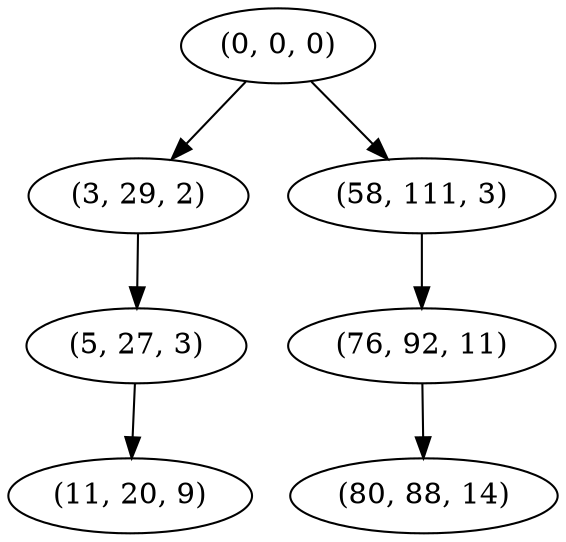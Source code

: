 digraph tree {
    "(0, 0, 0)";
    "(3, 29, 2)";
    "(5, 27, 3)";
    "(11, 20, 9)";
    "(58, 111, 3)";
    "(76, 92, 11)";
    "(80, 88, 14)";
    "(0, 0, 0)" -> "(3, 29, 2)";
    "(0, 0, 0)" -> "(58, 111, 3)";
    "(3, 29, 2)" -> "(5, 27, 3)";
    "(5, 27, 3)" -> "(11, 20, 9)";
    "(58, 111, 3)" -> "(76, 92, 11)";
    "(76, 92, 11)" -> "(80, 88, 14)";
}
